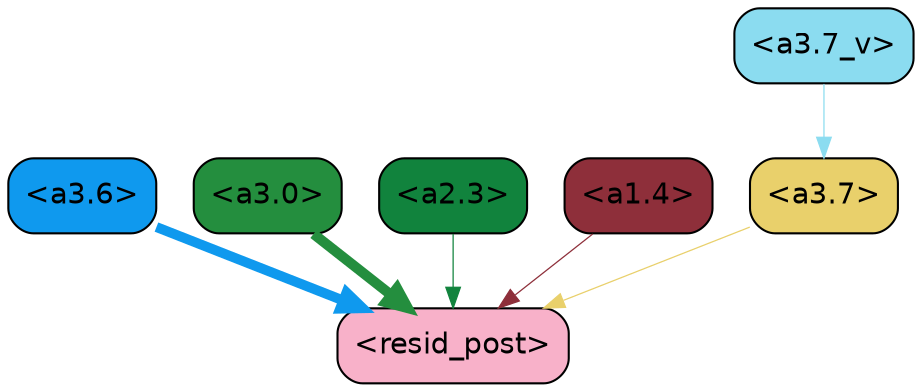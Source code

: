strict digraph "" {
	graph [bgcolor=transparent,
		layout=dot,
		overlap=false,
		splines=true
	];
	"<a3.7>"	[color=black,
		fillcolor="#e9d06b",
		fontname=Helvetica,
		shape=box,
		style="filled, rounded"];
	"<resid_post>"	[color=black,
		fillcolor="#f8b1c9",
		fontname=Helvetica,
		shape=box,
		style="filled, rounded"];
	"<a3.7>" -> "<resid_post>"	[color="#e9d06b",
		penwidth=0.6];
	"<a3.6>"	[color=black,
		fillcolor="#0f99ee",
		fontname=Helvetica,
		shape=box,
		style="filled, rounded"];
	"<a3.6>" -> "<resid_post>"	[color="#0f99ee",
		penwidth=4.753257989883423];
	"<a3.0>"	[color=black,
		fillcolor="#248e3e",
		fontname=Helvetica,
		shape=box,
		style="filled, rounded"];
	"<a3.0>" -> "<resid_post>"	[color="#248e3e",
		penwidth=4.90053927898407];
	"<a2.3>"	[color=black,
		fillcolor="#11833d",
		fontname=Helvetica,
		shape=box,
		style="filled, rounded"];
	"<a2.3>" -> "<resid_post>"	[color="#11833d",
		penwidth=0.6];
	"<a1.4>"	[color=black,
		fillcolor="#8e2f3a",
		fontname=Helvetica,
		shape=box,
		style="filled, rounded"];
	"<a1.4>" -> "<resid_post>"	[color="#8e2f3a",
		penwidth=0.6];
	"<a3.7_v>"	[color=black,
		fillcolor="#8bdcf0",
		fontname=Helvetica,
		shape=box,
		style="filled, rounded"];
	"<a3.7_v>" -> "<a3.7>"	[color="#8bdcf0",
		penwidth=0.6];
}
